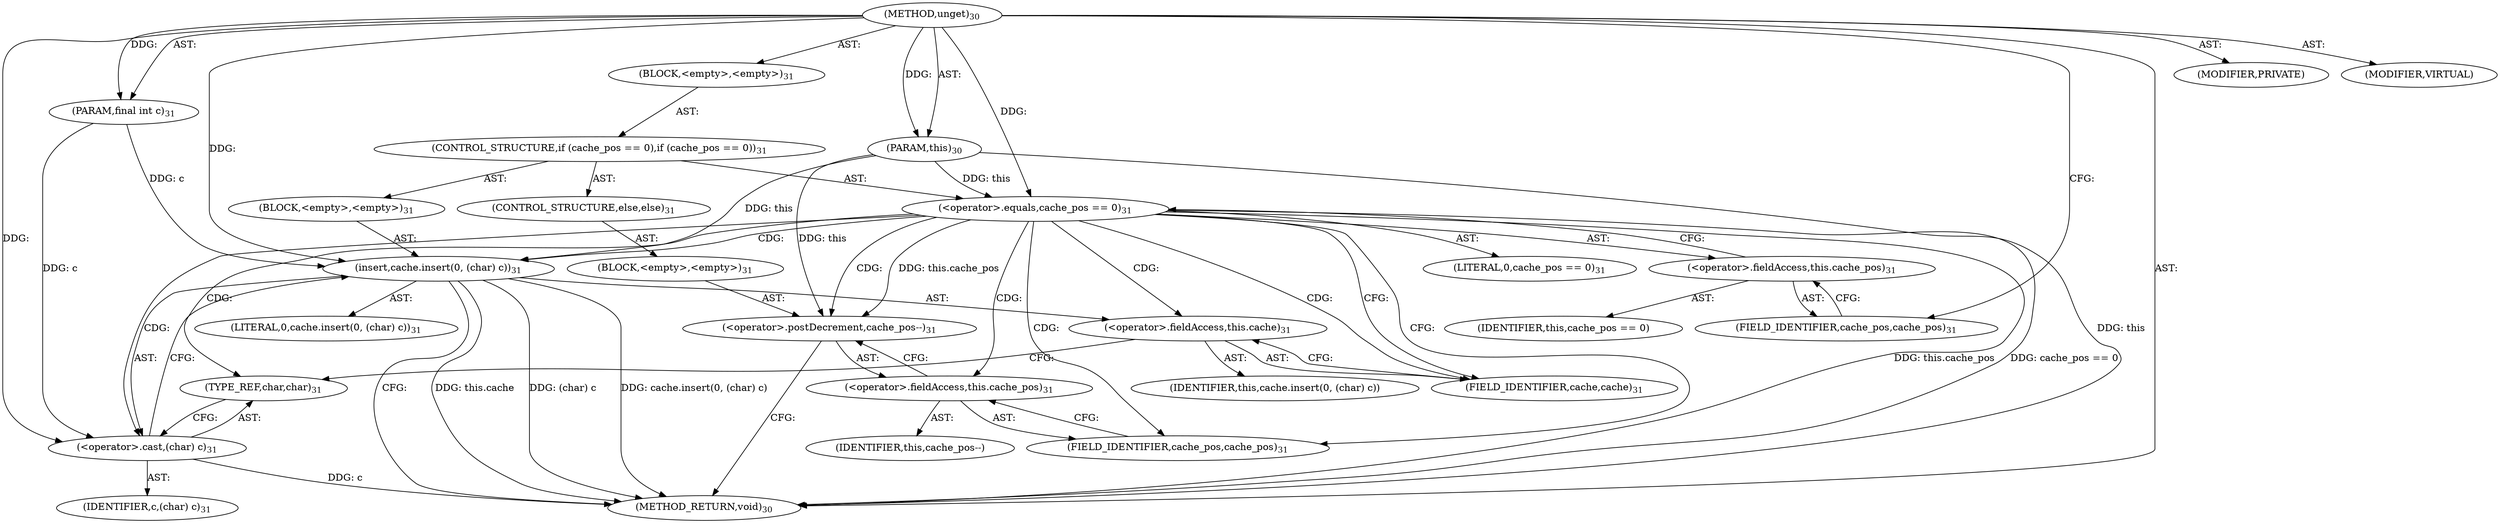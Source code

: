 digraph "unget" {  
"393" [label = <(METHOD,unget)<SUB>30</SUB>> ]
"394" [label = <(PARAM,this)<SUB>30</SUB>> ]
"395" [label = <(PARAM,final int c)<SUB>31</SUB>> ]
"396" [label = <(BLOCK,&lt;empty&gt;,&lt;empty&gt;)<SUB>31</SUB>> ]
"397" [label = <(CONTROL_STRUCTURE,if (cache_pos == 0),if (cache_pos == 0))<SUB>31</SUB>> ]
"398" [label = <(&lt;operator&gt;.equals,cache_pos == 0)<SUB>31</SUB>> ]
"399" [label = <(&lt;operator&gt;.fieldAccess,this.cache_pos)<SUB>31</SUB>> ]
"400" [label = <(IDENTIFIER,this,cache_pos == 0)> ]
"401" [label = <(FIELD_IDENTIFIER,cache_pos,cache_pos)<SUB>31</SUB>> ]
"402" [label = <(LITERAL,0,cache_pos == 0)<SUB>31</SUB>> ]
"403" [label = <(BLOCK,&lt;empty&gt;,&lt;empty&gt;)<SUB>31</SUB>> ]
"404" [label = <(insert,cache.insert(0, (char) c))<SUB>31</SUB>> ]
"405" [label = <(&lt;operator&gt;.fieldAccess,this.cache)<SUB>31</SUB>> ]
"406" [label = <(IDENTIFIER,this,cache.insert(0, (char) c))> ]
"407" [label = <(FIELD_IDENTIFIER,cache,cache)<SUB>31</SUB>> ]
"408" [label = <(LITERAL,0,cache.insert(0, (char) c))<SUB>31</SUB>> ]
"409" [label = <(&lt;operator&gt;.cast,(char) c)<SUB>31</SUB>> ]
"410" [label = <(TYPE_REF,char,char)<SUB>31</SUB>> ]
"411" [label = <(IDENTIFIER,c,(char) c)<SUB>31</SUB>> ]
"412" [label = <(CONTROL_STRUCTURE,else,else)<SUB>31</SUB>> ]
"413" [label = <(BLOCK,&lt;empty&gt;,&lt;empty&gt;)<SUB>31</SUB>> ]
"414" [label = <(&lt;operator&gt;.postDecrement,cache_pos--)<SUB>31</SUB>> ]
"415" [label = <(&lt;operator&gt;.fieldAccess,this.cache_pos)<SUB>31</SUB>> ]
"416" [label = <(IDENTIFIER,this,cache_pos--)> ]
"417" [label = <(FIELD_IDENTIFIER,cache_pos,cache_pos)<SUB>31</SUB>> ]
"418" [label = <(MODIFIER,PRIVATE)> ]
"419" [label = <(MODIFIER,VIRTUAL)> ]
"420" [label = <(METHOD_RETURN,void)<SUB>30</SUB>> ]
  "393" -> "394"  [ label = "AST: "] 
  "393" -> "395"  [ label = "AST: "] 
  "393" -> "396"  [ label = "AST: "] 
  "393" -> "418"  [ label = "AST: "] 
  "393" -> "419"  [ label = "AST: "] 
  "393" -> "420"  [ label = "AST: "] 
  "396" -> "397"  [ label = "AST: "] 
  "397" -> "398"  [ label = "AST: "] 
  "397" -> "403"  [ label = "AST: "] 
  "397" -> "412"  [ label = "AST: "] 
  "398" -> "399"  [ label = "AST: "] 
  "398" -> "402"  [ label = "AST: "] 
  "399" -> "400"  [ label = "AST: "] 
  "399" -> "401"  [ label = "AST: "] 
  "403" -> "404"  [ label = "AST: "] 
  "404" -> "405"  [ label = "AST: "] 
  "404" -> "408"  [ label = "AST: "] 
  "404" -> "409"  [ label = "AST: "] 
  "405" -> "406"  [ label = "AST: "] 
  "405" -> "407"  [ label = "AST: "] 
  "409" -> "410"  [ label = "AST: "] 
  "409" -> "411"  [ label = "AST: "] 
  "412" -> "413"  [ label = "AST: "] 
  "413" -> "414"  [ label = "AST: "] 
  "414" -> "415"  [ label = "AST: "] 
  "415" -> "416"  [ label = "AST: "] 
  "415" -> "417"  [ label = "AST: "] 
  "398" -> "407"  [ label = "CFG: "] 
  "398" -> "417"  [ label = "CFG: "] 
  "399" -> "398"  [ label = "CFG: "] 
  "404" -> "420"  [ label = "CFG: "] 
  "401" -> "399"  [ label = "CFG: "] 
  "405" -> "410"  [ label = "CFG: "] 
  "409" -> "404"  [ label = "CFG: "] 
  "414" -> "420"  [ label = "CFG: "] 
  "407" -> "405"  [ label = "CFG: "] 
  "410" -> "409"  [ label = "CFG: "] 
  "415" -> "414"  [ label = "CFG: "] 
  "417" -> "415"  [ label = "CFG: "] 
  "393" -> "401"  [ label = "CFG: "] 
  "394" -> "420"  [ label = "DDG: this"] 
  "398" -> "420"  [ label = "DDG: this.cache_pos"] 
  "398" -> "420"  [ label = "DDG: cache_pos == 0"] 
  "404" -> "420"  [ label = "DDG: this.cache"] 
  "409" -> "420"  [ label = "DDG: c"] 
  "404" -> "420"  [ label = "DDG: (char) c"] 
  "404" -> "420"  [ label = "DDG: cache.insert(0, (char) c)"] 
  "393" -> "394"  [ label = "DDG: "] 
  "393" -> "395"  [ label = "DDG: "] 
  "394" -> "398"  [ label = "DDG: this"] 
  "393" -> "398"  [ label = "DDG: "] 
  "394" -> "404"  [ label = "DDG: this"] 
  "393" -> "404"  [ label = "DDG: "] 
  "395" -> "404"  [ label = "DDG: c"] 
  "393" -> "409"  [ label = "DDG: "] 
  "395" -> "409"  [ label = "DDG: c"] 
  "394" -> "414"  [ label = "DDG: this"] 
  "398" -> "414"  [ label = "DDG: this.cache_pos"] 
  "398" -> "409"  [ label = "CDG: "] 
  "398" -> "404"  [ label = "CDG: "] 
  "398" -> "405"  [ label = "CDG: "] 
  "398" -> "417"  [ label = "CDG: "] 
  "398" -> "415"  [ label = "CDG: "] 
  "398" -> "407"  [ label = "CDG: "] 
  "398" -> "410"  [ label = "CDG: "] 
  "398" -> "414"  [ label = "CDG: "] 
}
